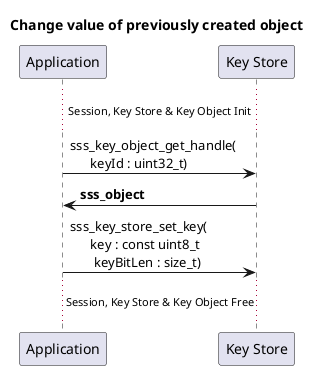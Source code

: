 @startuml

    title Change value of previously created object

    participant app as "Application"
    ... Session, Key Store & Key Object Init ...

    participant app as "Application"
    participant KS as "Key Store"

    app -> KS : sss_key_object_get_handle( \n\
      keyId : uint32_t)
    app <- KS : <b>sss_object</b>
    app -> KS : sss_key_store_set_key( \n\
      key : const uint8_t\n \
      keyBitLen : size_t)

    ... Session, Key Store & Key Object Free ...

@enduml
